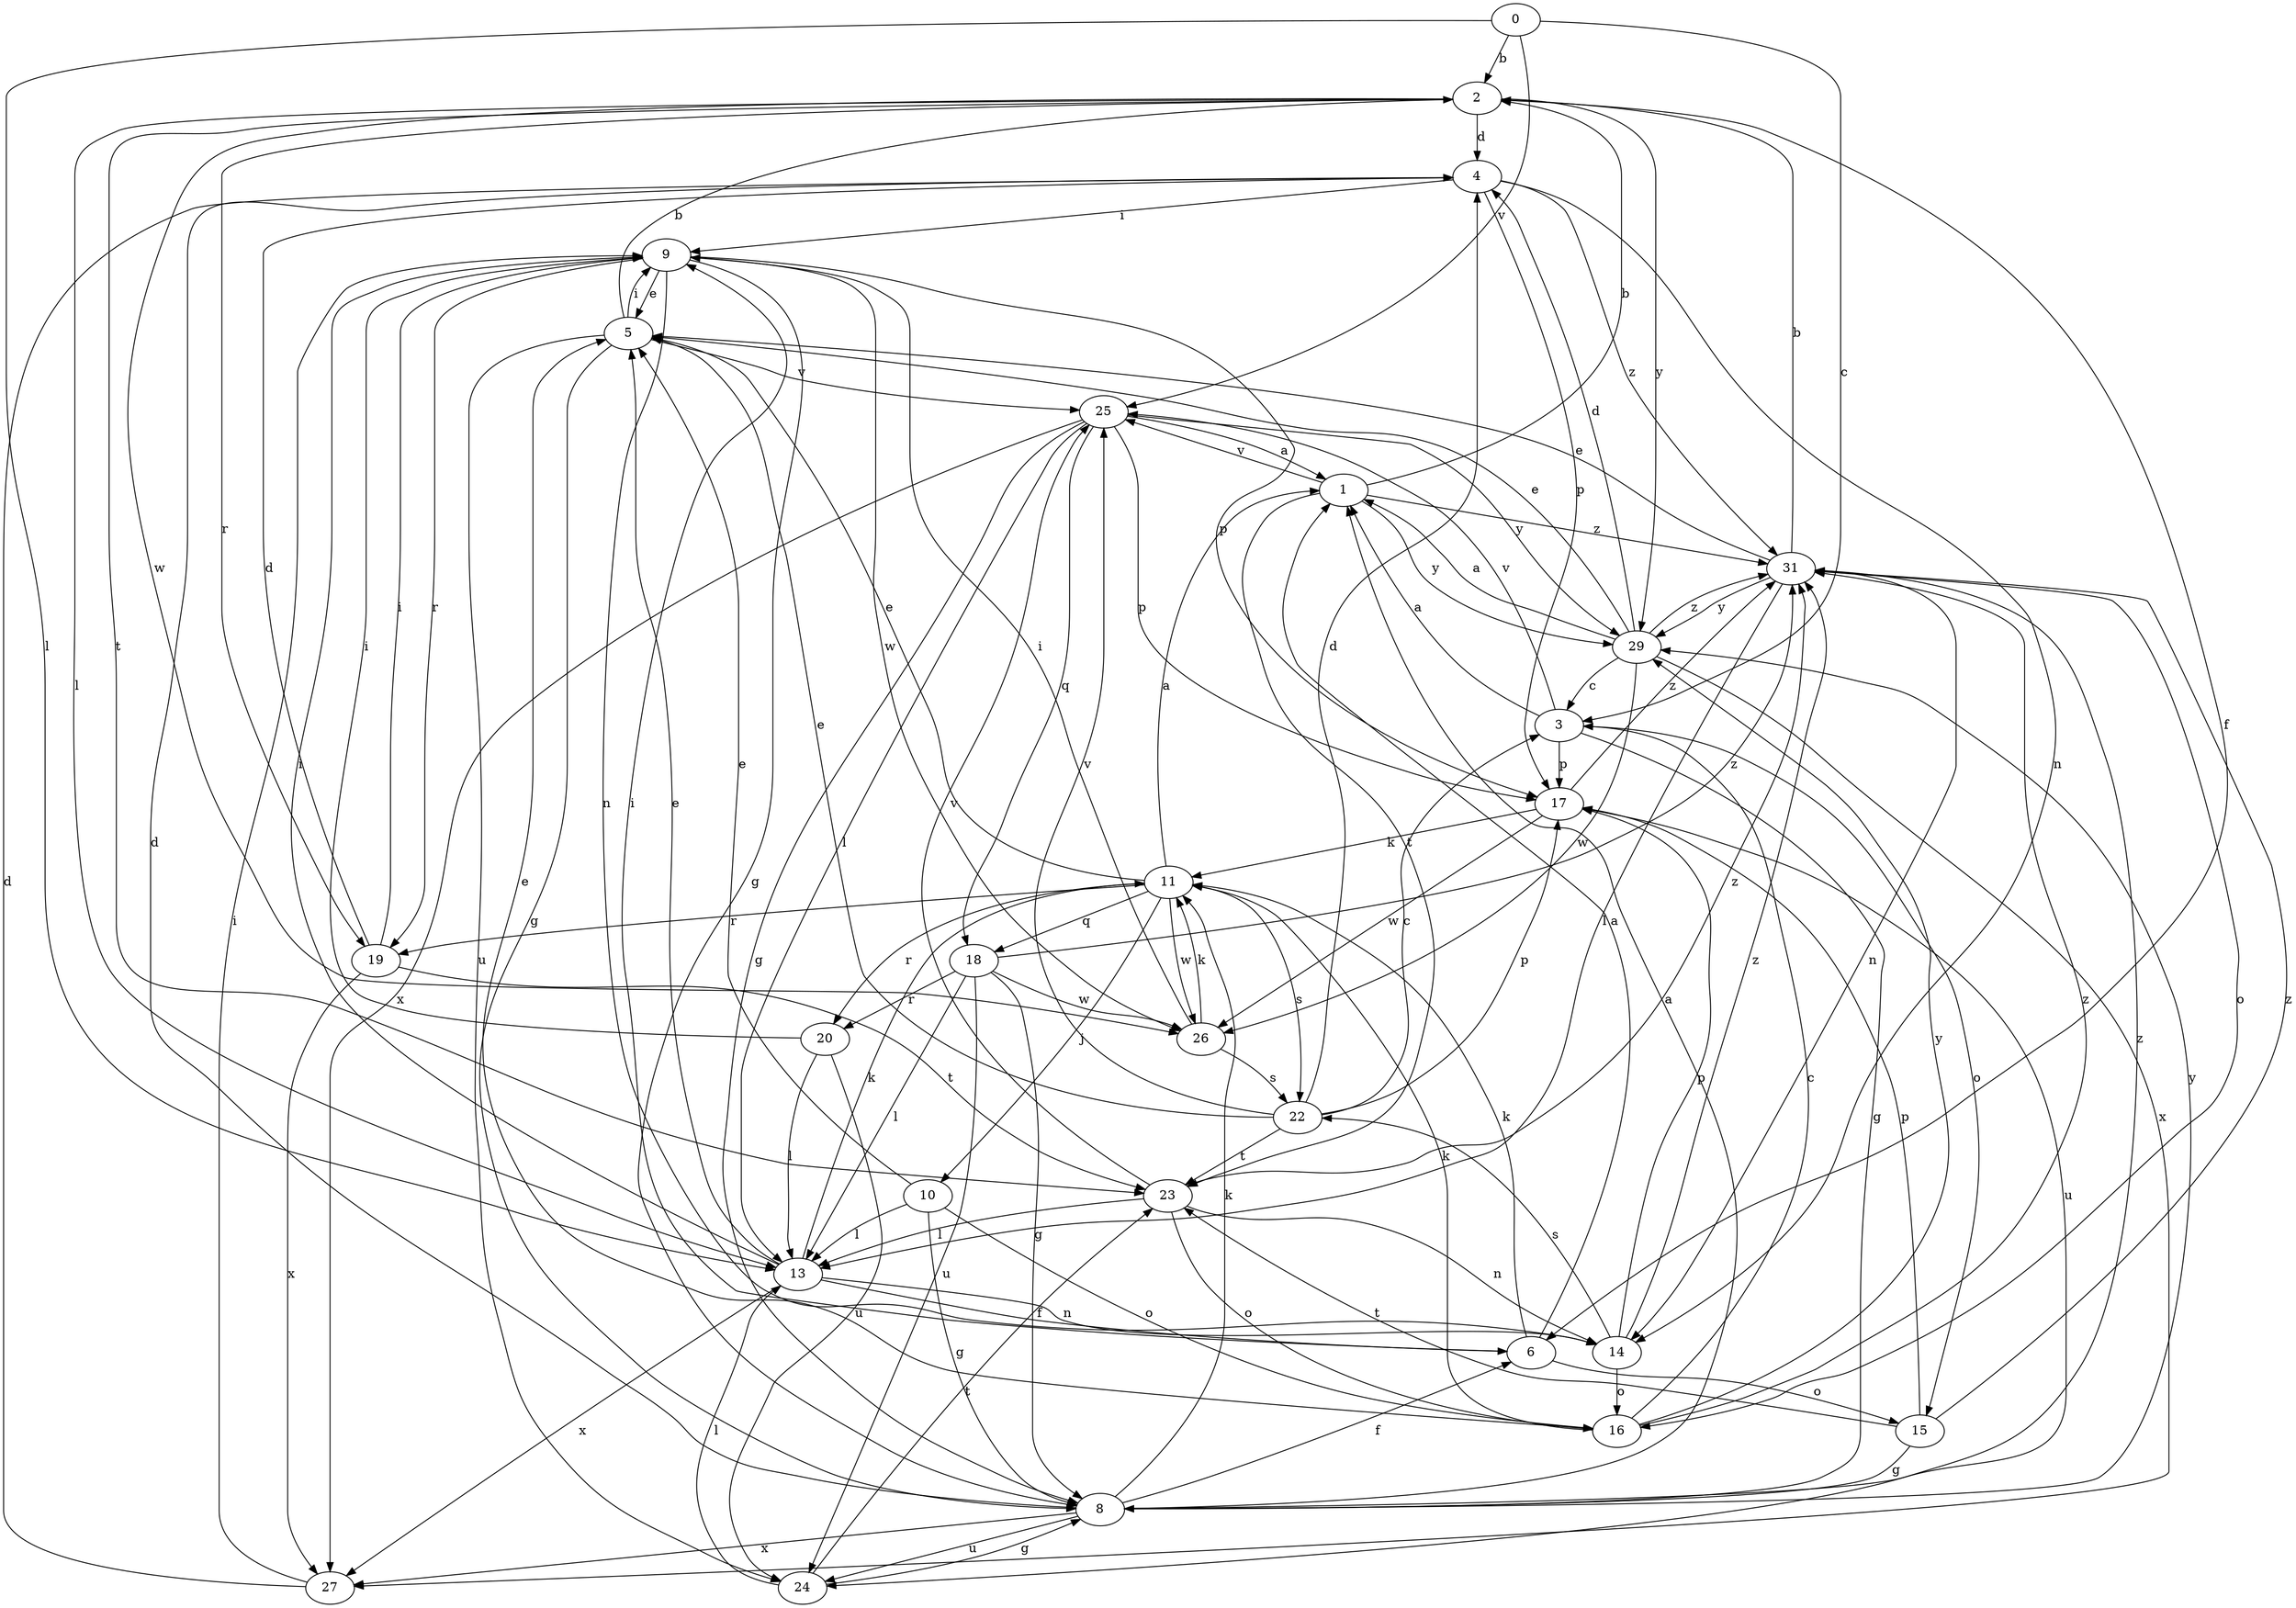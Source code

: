 strict digraph  {
0;
1;
2;
3;
4;
5;
6;
8;
9;
10;
11;
13;
14;
15;
16;
17;
18;
19;
20;
22;
23;
24;
25;
26;
27;
29;
31;
0 -> 2  [label=b];
0 -> 3  [label=c];
0 -> 13  [label=l];
0 -> 25  [label=v];
1 -> 2  [label=b];
1 -> 23  [label=t];
1 -> 25  [label=v];
1 -> 29  [label=y];
1 -> 31  [label=z];
2 -> 4  [label=d];
2 -> 6  [label=f];
2 -> 13  [label=l];
2 -> 19  [label=r];
2 -> 23  [label=t];
2 -> 26  [label=w];
2 -> 29  [label=y];
3 -> 1  [label=a];
3 -> 8  [label=g];
3 -> 15  [label=o];
3 -> 17  [label=p];
3 -> 25  [label=v];
4 -> 9  [label=i];
4 -> 14  [label=n];
4 -> 17  [label=p];
4 -> 31  [label=z];
5 -> 2  [label=b];
5 -> 8  [label=g];
5 -> 9  [label=i];
5 -> 24  [label=u];
5 -> 25  [label=v];
6 -> 1  [label=a];
6 -> 9  [label=i];
6 -> 11  [label=k];
6 -> 15  [label=o];
8 -> 1  [label=a];
8 -> 4  [label=d];
8 -> 6  [label=f];
8 -> 11  [label=k];
8 -> 24  [label=u];
8 -> 27  [label=x];
8 -> 29  [label=y];
8 -> 31  [label=z];
9 -> 5  [label=e];
9 -> 8  [label=g];
9 -> 14  [label=n];
9 -> 17  [label=p];
9 -> 19  [label=r];
9 -> 26  [label=w];
10 -> 5  [label=e];
10 -> 8  [label=g];
10 -> 13  [label=l];
10 -> 16  [label=o];
11 -> 1  [label=a];
11 -> 5  [label=e];
11 -> 10  [label=j];
11 -> 18  [label=q];
11 -> 19  [label=r];
11 -> 20  [label=r];
11 -> 22  [label=s];
11 -> 26  [label=w];
13 -> 5  [label=e];
13 -> 6  [label=f];
13 -> 9  [label=i];
13 -> 11  [label=k];
13 -> 14  [label=n];
13 -> 27  [label=x];
14 -> 16  [label=o];
14 -> 17  [label=p];
14 -> 22  [label=s];
14 -> 31  [label=z];
15 -> 8  [label=g];
15 -> 17  [label=p];
15 -> 23  [label=t];
15 -> 31  [label=z];
16 -> 3  [label=c];
16 -> 5  [label=e];
16 -> 11  [label=k];
16 -> 29  [label=y];
16 -> 31  [label=z];
17 -> 11  [label=k];
17 -> 24  [label=u];
17 -> 26  [label=w];
17 -> 31  [label=z];
18 -> 8  [label=g];
18 -> 13  [label=l];
18 -> 20  [label=r];
18 -> 24  [label=u];
18 -> 26  [label=w];
18 -> 31  [label=z];
19 -> 4  [label=d];
19 -> 9  [label=i];
19 -> 23  [label=t];
19 -> 27  [label=x];
20 -> 9  [label=i];
20 -> 13  [label=l];
20 -> 24  [label=u];
22 -> 3  [label=c];
22 -> 4  [label=d];
22 -> 5  [label=e];
22 -> 17  [label=p];
22 -> 23  [label=t];
22 -> 25  [label=v];
23 -> 13  [label=l];
23 -> 14  [label=n];
23 -> 16  [label=o];
23 -> 25  [label=v];
23 -> 31  [label=z];
24 -> 8  [label=g];
24 -> 13  [label=l];
24 -> 23  [label=t];
25 -> 1  [label=a];
25 -> 8  [label=g];
25 -> 13  [label=l];
25 -> 17  [label=p];
25 -> 18  [label=q];
25 -> 27  [label=x];
25 -> 29  [label=y];
26 -> 9  [label=i];
26 -> 11  [label=k];
26 -> 22  [label=s];
27 -> 4  [label=d];
27 -> 9  [label=i];
29 -> 1  [label=a];
29 -> 3  [label=c];
29 -> 4  [label=d];
29 -> 5  [label=e];
29 -> 26  [label=w];
29 -> 27  [label=x];
29 -> 31  [label=z];
31 -> 2  [label=b];
31 -> 5  [label=e];
31 -> 13  [label=l];
31 -> 14  [label=n];
31 -> 16  [label=o];
31 -> 29  [label=y];
}
